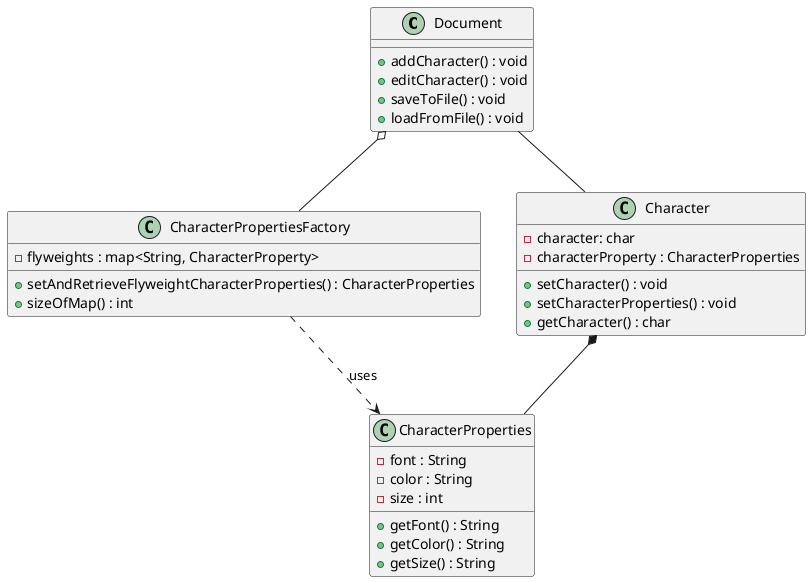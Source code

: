 @startuml
'https://plantuml.com/class-diagram



class Document{
    + addCharacter() : void
    + editCharacter() : void
    + saveToFile() : void
    + loadFromFile() : void
}
class CharacterPropertiesFactory{
    - flyweights : map<String, CharacterProperty>
    + setAndRetrieveFlyweightCharacterProperties() : CharacterProperties
    + sizeOfMap() : int
}
class CharacterProperties{
- font : String
- color : String
- size : int
+ getFont() : String
+ getColor() : String
+ getSize() : String
}

class Character{
- character: char
- characterProperty : CharacterProperties

+ setCharacter() : void
+ setCharacterProperties() : void
+ getCharacter() : char
}

Character *-- CharacterProperties
CharacterPropertiesFactory ..> CharacterProperties : uses
Document -- Character
Document o-- CharacterPropertiesFactory
@enduml